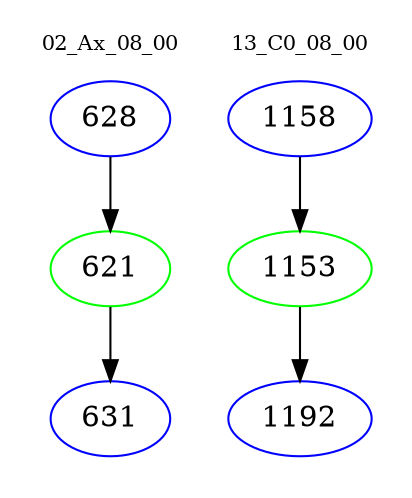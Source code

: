 digraph{
subgraph cluster_0 {
color = white
label = "02_Ax_08_00";
fontsize=10;
T0_628 [label="628", color="blue"]
T0_628 -> T0_621 [color="black"]
T0_621 [label="621", color="green"]
T0_621 -> T0_631 [color="black"]
T0_631 [label="631", color="blue"]
}
subgraph cluster_1 {
color = white
label = "13_C0_08_00";
fontsize=10;
T1_1158 [label="1158", color="blue"]
T1_1158 -> T1_1153 [color="black"]
T1_1153 [label="1153", color="green"]
T1_1153 -> T1_1192 [color="black"]
T1_1192 [label="1192", color="blue"]
}
}
